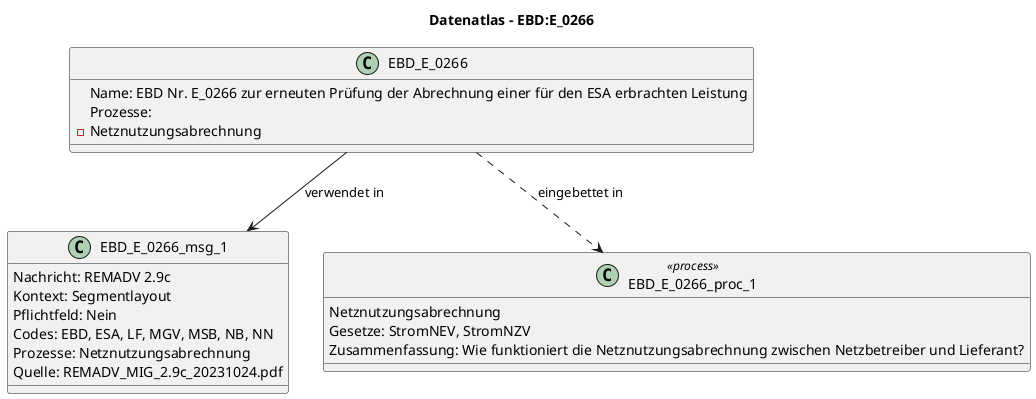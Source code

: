 @startuml
title Datenatlas – EBD:E_0266
class EBD_E_0266 {
  Name: EBD Nr. E_0266 zur erneuten Prüfung der Abrechnung einer für den ESA erbrachten Leistung
  Prozesse:
    - Netznutzungsabrechnung
}
class EBD_E_0266_msg_1 {
  Nachricht: REMADV 2.9c
  Kontext: Segmentlayout
  Pflichtfeld: Nein
  Codes: EBD, ESA, LF, MGV, MSB, NB, NN
  Prozesse: Netznutzungsabrechnung
  Quelle: REMADV_MIG_2.9c_20231024.pdf
}
EBD_E_0266 --> EBD_E_0266_msg_1 : verwendet in
class EBD_E_0266_proc_1 <<process>> {
  Netznutzungsabrechnung
  Gesetze: StromNEV, StromNZV
  Zusammenfassung: Wie funktioniert die Netznutzungsabrechnung zwischen Netzbetreiber und Lieferant?
}
EBD_E_0266 ..> EBD_E_0266_proc_1 : eingebettet in
@enduml